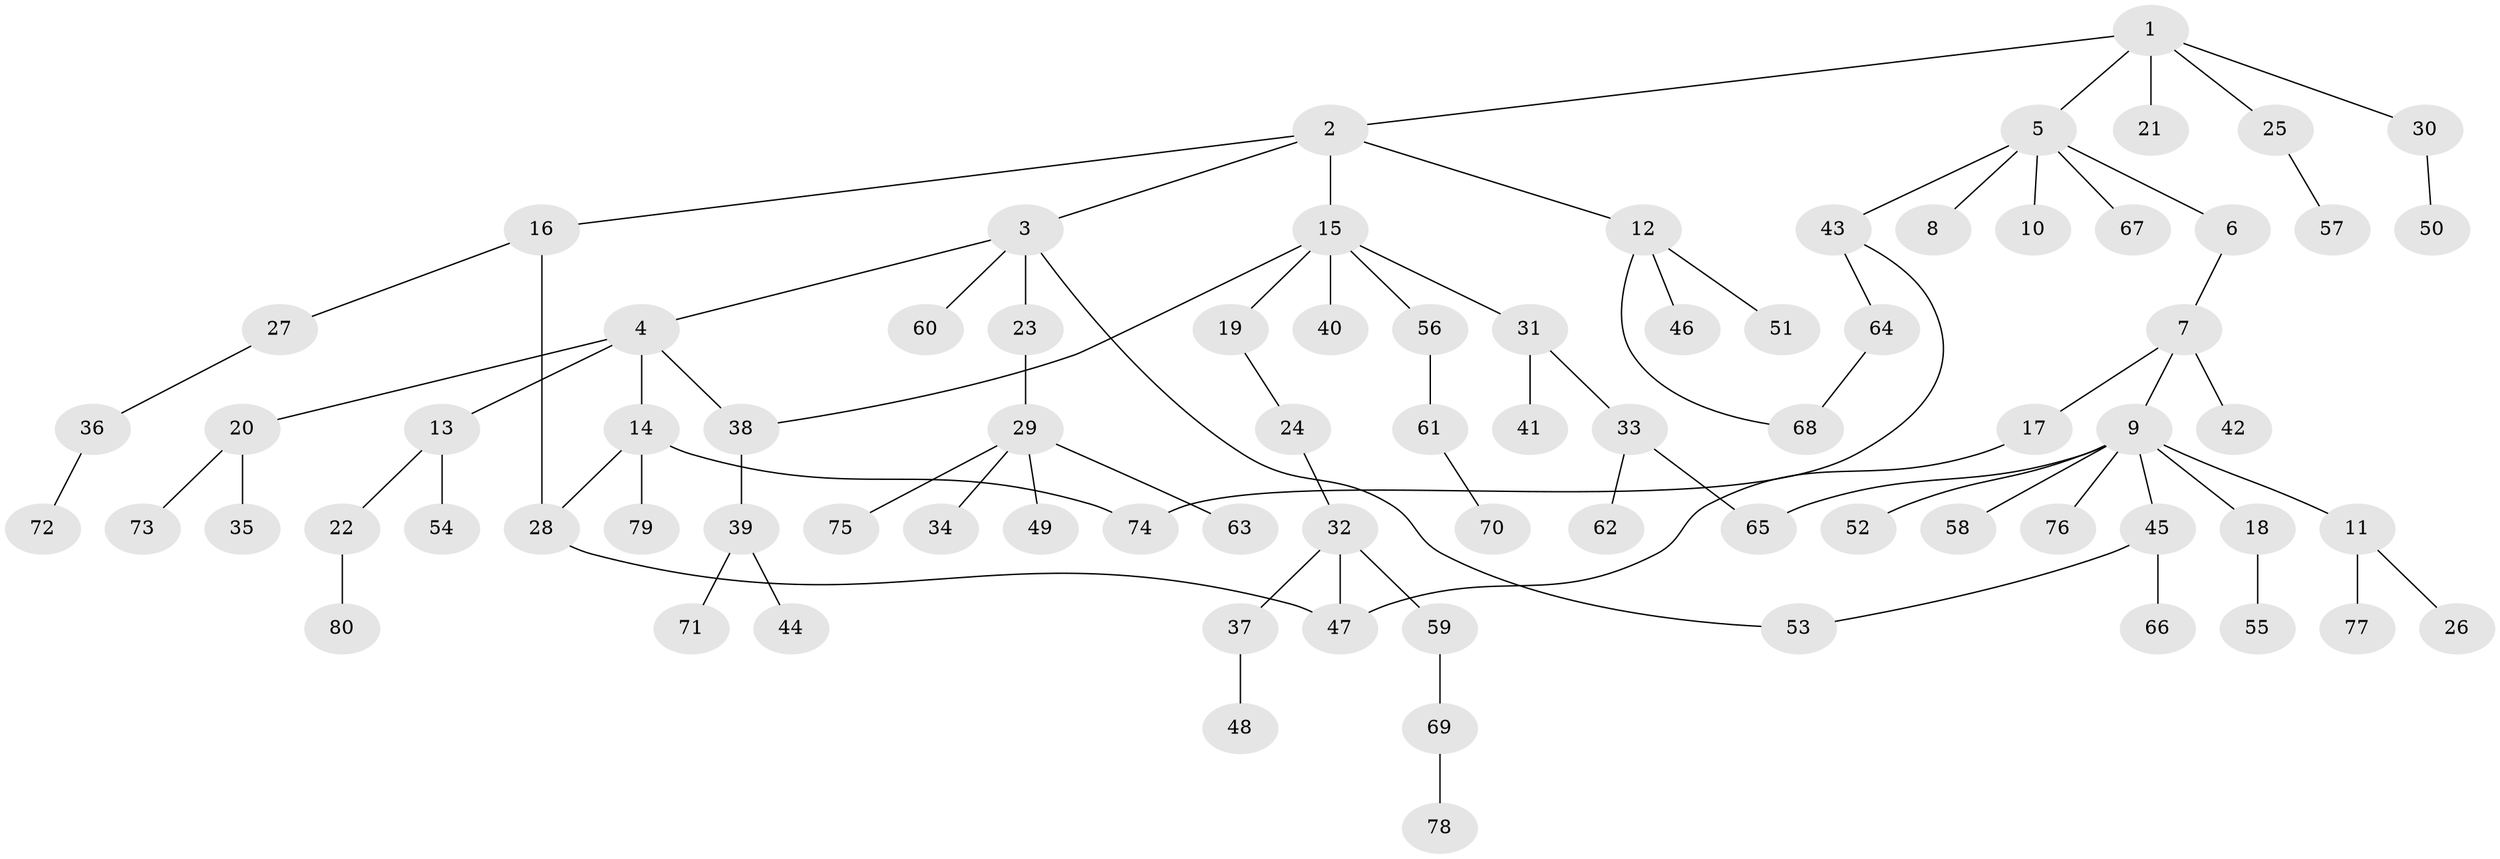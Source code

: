 // Generated by graph-tools (version 1.1) at 2025/42/03/09/25 04:42:49]
// undirected, 80 vertices, 87 edges
graph export_dot {
graph [start="1"]
  node [color=gray90,style=filled];
  1;
  2;
  3;
  4;
  5;
  6;
  7;
  8;
  9;
  10;
  11;
  12;
  13;
  14;
  15;
  16;
  17;
  18;
  19;
  20;
  21;
  22;
  23;
  24;
  25;
  26;
  27;
  28;
  29;
  30;
  31;
  32;
  33;
  34;
  35;
  36;
  37;
  38;
  39;
  40;
  41;
  42;
  43;
  44;
  45;
  46;
  47;
  48;
  49;
  50;
  51;
  52;
  53;
  54;
  55;
  56;
  57;
  58;
  59;
  60;
  61;
  62;
  63;
  64;
  65;
  66;
  67;
  68;
  69;
  70;
  71;
  72;
  73;
  74;
  75;
  76;
  77;
  78;
  79;
  80;
  1 -- 2;
  1 -- 5;
  1 -- 21;
  1 -- 25;
  1 -- 30;
  2 -- 3;
  2 -- 12;
  2 -- 15;
  2 -- 16;
  3 -- 4;
  3 -- 23;
  3 -- 60;
  3 -- 53;
  4 -- 13;
  4 -- 14;
  4 -- 20;
  4 -- 38;
  5 -- 6;
  5 -- 8;
  5 -- 10;
  5 -- 43;
  5 -- 67;
  6 -- 7;
  7 -- 9;
  7 -- 17;
  7 -- 42;
  9 -- 11;
  9 -- 18;
  9 -- 45;
  9 -- 52;
  9 -- 58;
  9 -- 76;
  9 -- 65;
  11 -- 26;
  11 -- 77;
  12 -- 46;
  12 -- 51;
  12 -- 68;
  13 -- 22;
  13 -- 54;
  14 -- 74;
  14 -- 79;
  14 -- 28;
  15 -- 19;
  15 -- 31;
  15 -- 38;
  15 -- 40;
  15 -- 56;
  16 -- 27;
  16 -- 28;
  17 -- 47;
  18 -- 55;
  19 -- 24;
  20 -- 35;
  20 -- 73;
  22 -- 80;
  23 -- 29;
  24 -- 32;
  25 -- 57;
  27 -- 36;
  28 -- 47;
  29 -- 34;
  29 -- 49;
  29 -- 63;
  29 -- 75;
  30 -- 50;
  31 -- 33;
  31 -- 41;
  32 -- 37;
  32 -- 47;
  32 -- 59;
  33 -- 62;
  33 -- 65;
  36 -- 72;
  37 -- 48;
  38 -- 39;
  39 -- 44;
  39 -- 71;
  43 -- 64;
  43 -- 74;
  45 -- 53;
  45 -- 66;
  56 -- 61;
  59 -- 69;
  61 -- 70;
  64 -- 68;
  69 -- 78;
}
